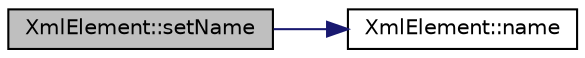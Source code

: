 digraph "XmlElement::setName"
{
  edge [fontname="Helvetica",fontsize="10",labelfontname="Helvetica",labelfontsize="10"];
  node [fontname="Helvetica",fontsize="10",shape=record];
  rankdir="LR";
  Node1 [label="XmlElement::setName",height=0.2,width=0.4,color="black", fillcolor="grey75", style="filled", fontcolor="black"];
  Node1 -> Node2 [color="midnightblue",fontsize="10",style="solid",fontname="Helvetica"];
  Node2 [label="XmlElement::name",height=0.2,width=0.4,color="black", fillcolor="white", style="filled",URL="$class_xml_element.html#a924c45bc90419123174ac9d11089cb6d",tooltip="Returns the name of the element. "];
}
